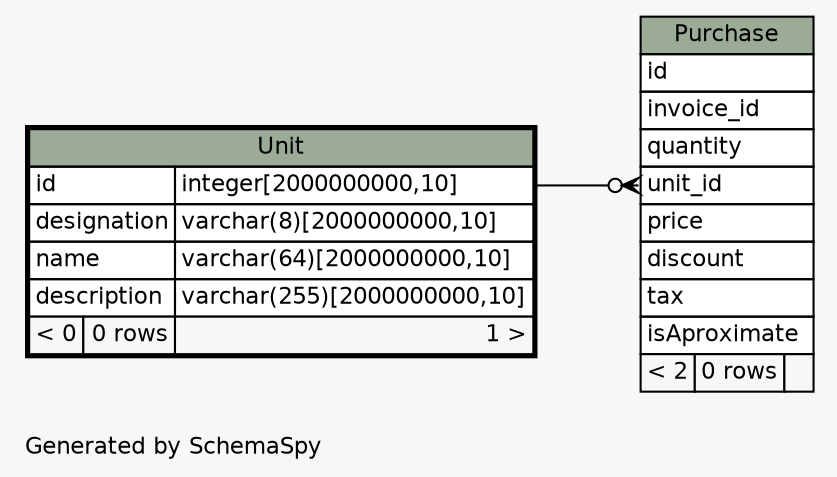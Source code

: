 // dot 2.38.0 on Linux 4.2.6-300.fc23.x86_64
// SchemaSpy rev 590
digraph "oneDegreeRelationshipsDiagram" {
  graph [
    rankdir="RL"
    bgcolor="#f7f7f7"
    label="\nGenerated by SchemaSpy"
    labeljust="l"
    nodesep="0.18"
    ranksep="0.46"
    fontname="Helvetica"
    fontsize="11"
  ];
  node [
    fontname="Helvetica"
    fontsize="11"
    shape="plaintext"
  ];
  edge [
    arrowsize="0.8"
  ];
  "Purchase":"unit_id":w -> "Unit":"id.type":e [arrowhead=none dir=back arrowtail=crowodot];
  "Purchase" [
    label=<
    <TABLE BORDER="0" CELLBORDER="1" CELLSPACING="0" BGCOLOR="#ffffff">
      <TR><TD COLSPAN="3" BGCOLOR="#9bab96" ALIGN="CENTER">Purchase</TD></TR>
      <TR><TD PORT="id" COLSPAN="3" ALIGN="LEFT">id</TD></TR>
      <TR><TD PORT="invoice_id" COLSPAN="3" ALIGN="LEFT">invoice_id</TD></TR>
      <TR><TD PORT="quantity" COLSPAN="3" ALIGN="LEFT">quantity</TD></TR>
      <TR><TD PORT="unit_id" COLSPAN="3" ALIGN="LEFT">unit_id</TD></TR>
      <TR><TD PORT="price" COLSPAN="3" ALIGN="LEFT">price</TD></TR>
      <TR><TD PORT="discount" COLSPAN="3" ALIGN="LEFT">discount</TD></TR>
      <TR><TD PORT="tax" COLSPAN="3" ALIGN="LEFT">tax</TD></TR>
      <TR><TD PORT="isAproximate" COLSPAN="3" ALIGN="LEFT">isAproximate</TD></TR>
      <TR><TD ALIGN="LEFT" BGCOLOR="#f7f7f7">&lt; 2</TD><TD ALIGN="RIGHT" BGCOLOR="#f7f7f7">0 rows</TD><TD ALIGN="RIGHT" BGCOLOR="#f7f7f7">  </TD></TR>
    </TABLE>>
    URL="Purchase.html"
    tooltip="Purchase"
  ];
  "Unit" [
    label=<
    <TABLE BORDER="2" CELLBORDER="1" CELLSPACING="0" BGCOLOR="#ffffff">
      <TR><TD COLSPAN="3" BGCOLOR="#9bab96" ALIGN="CENTER">Unit</TD></TR>
      <TR><TD PORT="id" COLSPAN="2" ALIGN="LEFT">id</TD><TD PORT="id.type" ALIGN="LEFT">integer[2000000000,10]</TD></TR>
      <TR><TD PORT="designation" COLSPAN="2" ALIGN="LEFT">designation</TD><TD PORT="designation.type" ALIGN="LEFT">varchar(8)[2000000000,10]</TD></TR>
      <TR><TD PORT="name" COLSPAN="2" ALIGN="LEFT">name</TD><TD PORT="name.type" ALIGN="LEFT">varchar(64)[2000000000,10]</TD></TR>
      <TR><TD PORT="description" COLSPAN="2" ALIGN="LEFT">description</TD><TD PORT="description.type" ALIGN="LEFT">varchar(255)[2000000000,10]</TD></TR>
      <TR><TD ALIGN="LEFT" BGCOLOR="#f7f7f7">&lt; 0</TD><TD ALIGN="RIGHT" BGCOLOR="#f7f7f7">0 rows</TD><TD ALIGN="RIGHT" BGCOLOR="#f7f7f7">1 &gt;</TD></TR>
    </TABLE>>
    URL="Unit.html"
    tooltip="Unit"
  ];
}
